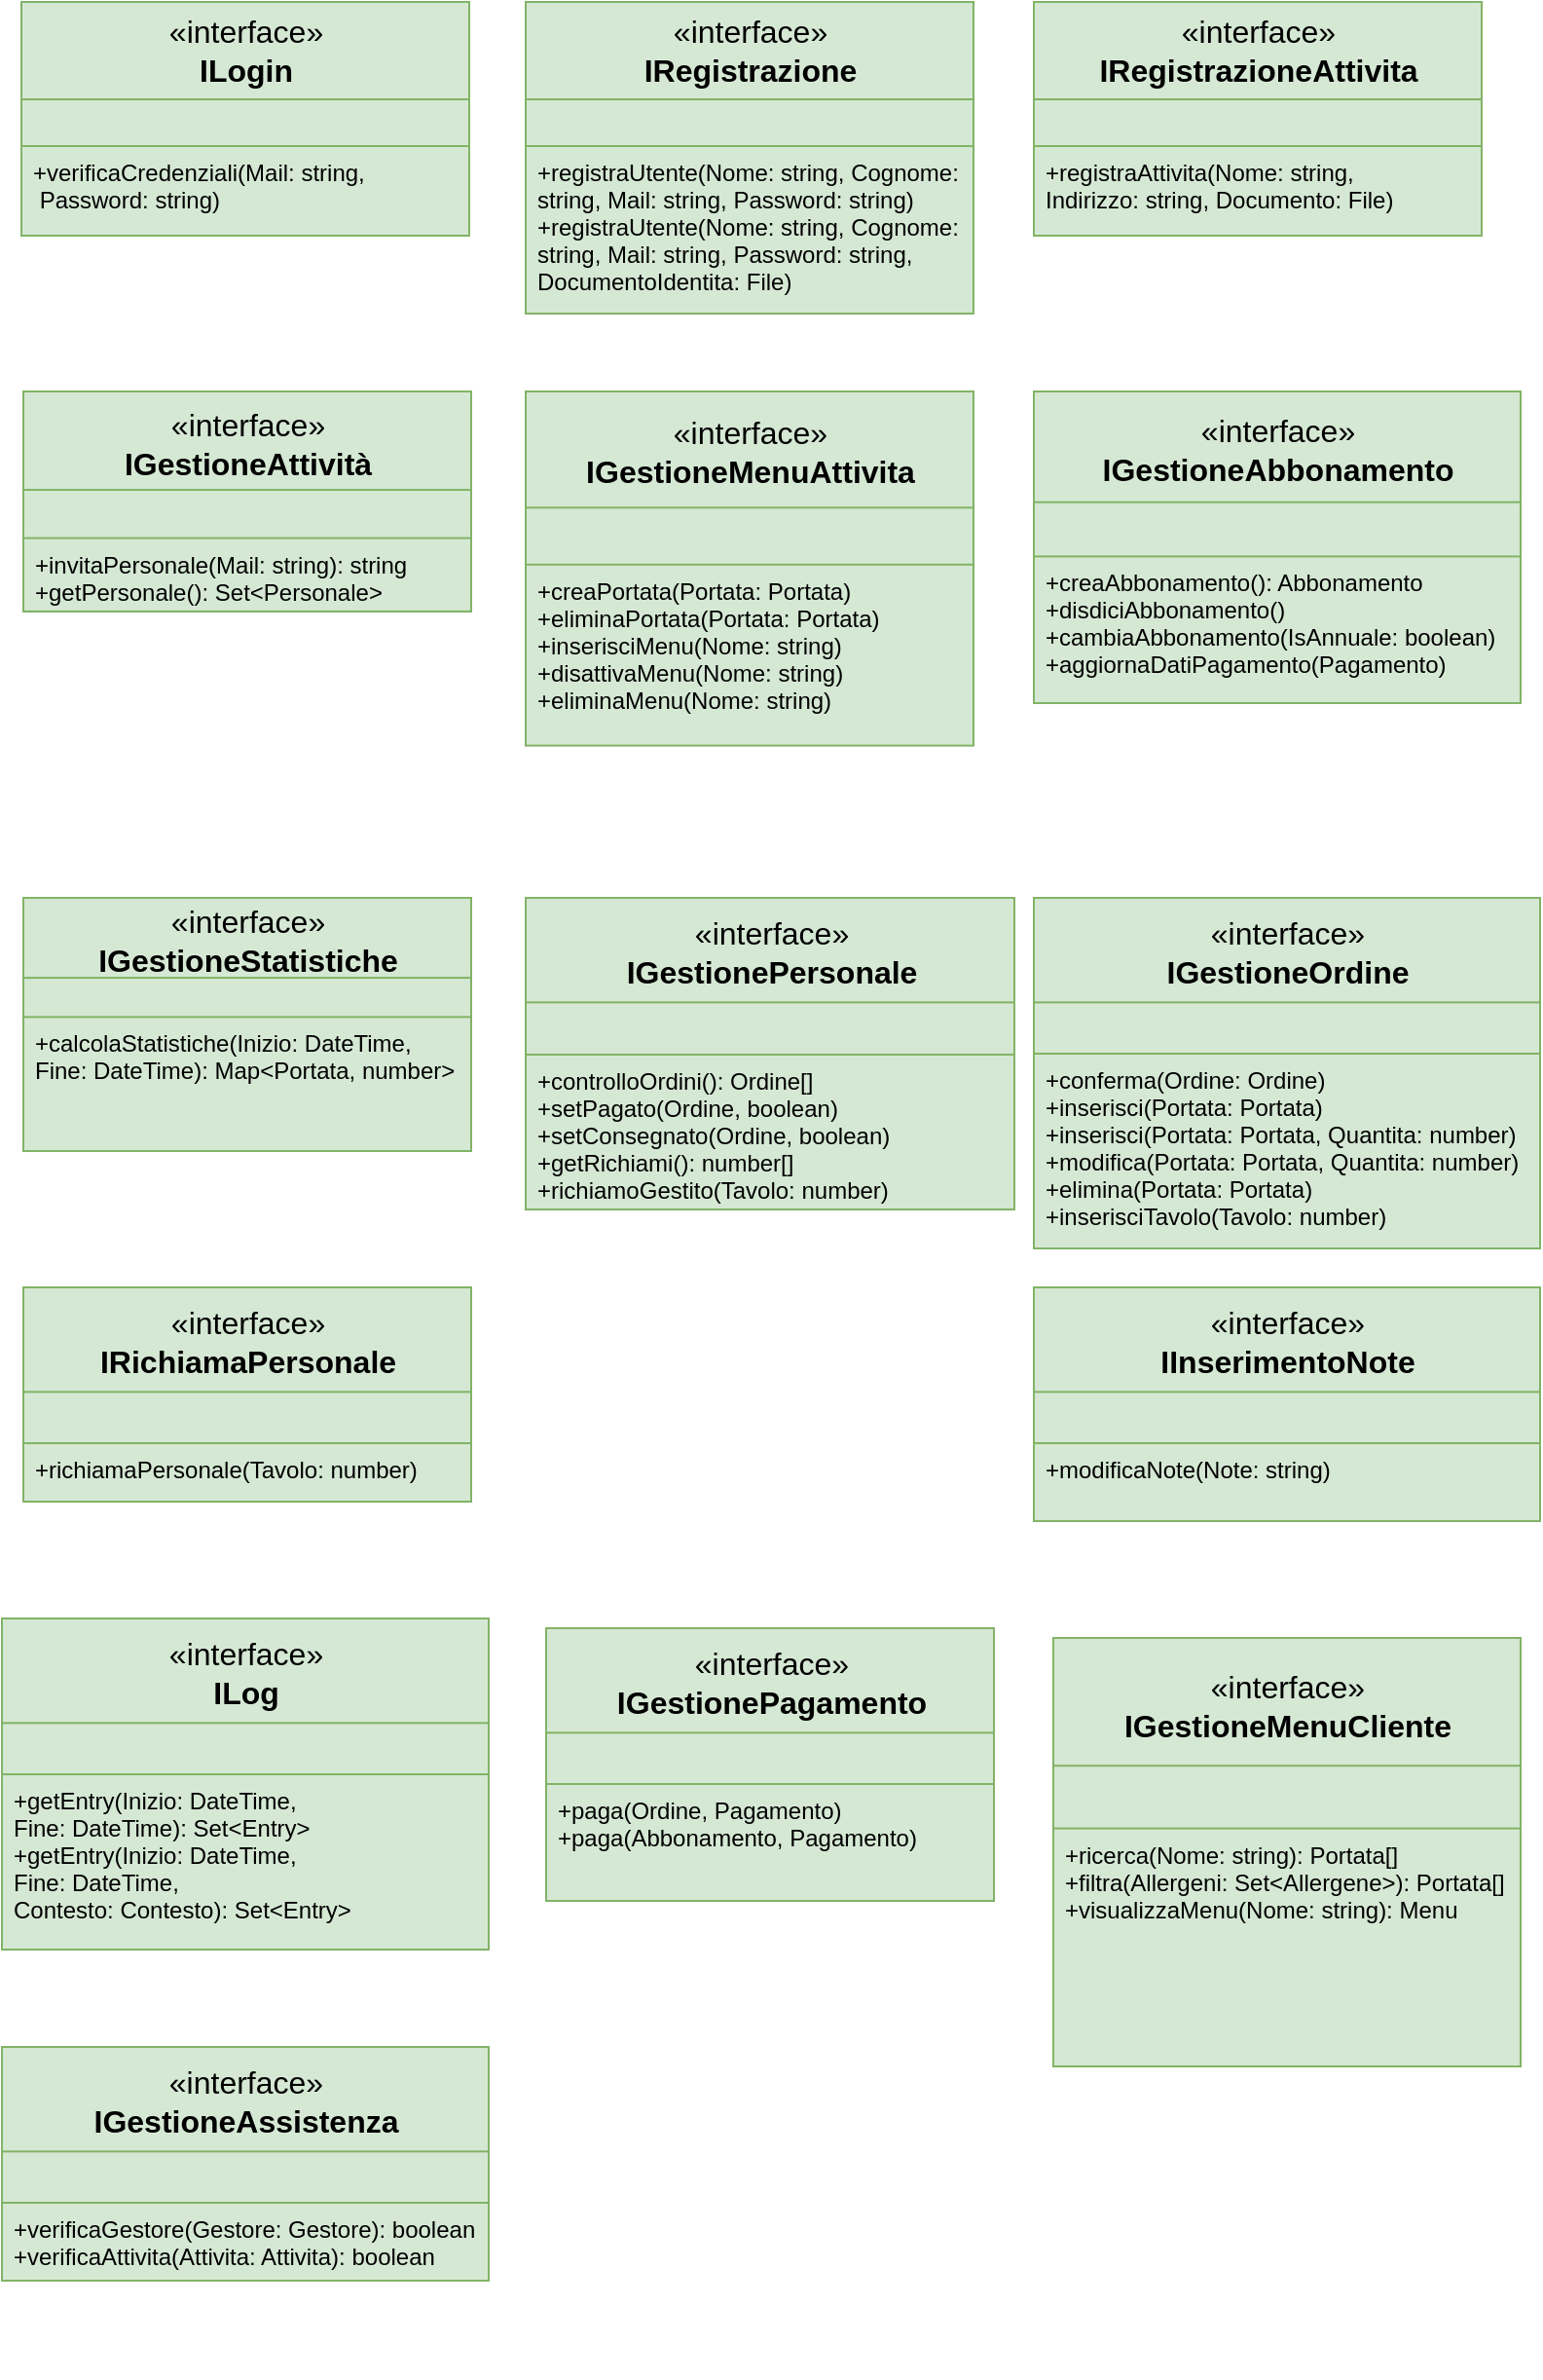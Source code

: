 <mxfile version="20.3.0" type="device"><diagram id="nRNHMZUJukYWAje-lTib" name="Pagina-1"><mxGraphModel dx="782" dy="539" grid="1" gridSize="10" guides="1" tooltips="1" connect="1" arrows="1" fold="1" page="1" pageScale="1" pageWidth="827" pageHeight="1169" math="0" shadow="0"><root><mxCell id="0"/><mxCell id="1" parent="0"/><mxCell id="YuwgZDuAJSm9MHomrn9s-17" value="" style="group" parent="1" vertex="1" connectable="0"><mxGeometry x="40" y="80" width="230" height="120" as="geometry"/></mxCell><mxCell id="YuwgZDuAJSm9MHomrn9s-5" value="«interface»&lt;br&gt;&lt;b&gt;ILogin&lt;/b&gt;" style="html=1;fontSize=16;fillColor=#d5e8d4;strokeColor=#82b366;" parent="YuwgZDuAJSm9MHomrn9s-17" vertex="1"><mxGeometry width="230.0" height="50" as="geometry"/></mxCell><mxCell id="YuwgZDuAJSm9MHomrn9s-14" value="" style="html=1;fontSize=16;fillColor=#d5e8d4;strokeColor=#82b366;" parent="YuwgZDuAJSm9MHomrn9s-17" vertex="1"><mxGeometry y="50" width="230.0" height="70" as="geometry"/></mxCell><mxCell id="YuwgZDuAJSm9MHomrn9s-15" value="" style="line;strokeWidth=1;fillColor=#d5e8d4;align=left;verticalAlign=middle;spacingTop=-1;spacingLeft=3;spacingRight=3;rotatable=0;labelPosition=right;points=[];portConstraint=eastwest;strokeColor=#82b366;fontSize=16;" parent="YuwgZDuAJSm9MHomrn9s-17" vertex="1"><mxGeometry y="71" width="230.0" height="8" as="geometry"/></mxCell><mxCell id="YuwgZDuAJSm9MHomrn9s-8" value="+verificaCredenziali(Mail: string,&#10; Password: string)" style="text;strokeColor=#82b366;fillColor=#d5e8d4;align=left;verticalAlign=top;spacingLeft=4;spacingRight=4;overflow=hidden;rotatable=0;points=[[0,0.5],[1,0.5]];portConstraint=eastwest;fontSize=12;" parent="YuwgZDuAJSm9MHomrn9s-17" vertex="1"><mxGeometry y="74" width="230.0" height="46" as="geometry"/></mxCell><mxCell id="YuwgZDuAJSm9MHomrn9s-18" value="" style="group" parent="1" vertex="1" connectable="0"><mxGeometry x="299" y="80" width="230" height="180" as="geometry"/></mxCell><mxCell id="YuwgZDuAJSm9MHomrn9s-19" value="«interface»&lt;br&gt;&lt;b&gt;IRegistrazione&lt;/b&gt;&lt;span style=&quot;color: rgba(0, 0, 0, 0); font-family: monospace; font-size: 0px; text-align: start;&quot;&gt;%3CmxGraphModel%3E%3Croot%3E%3CmxCell%20id%3D%220%22%2F%3E%3CmxCell%20id%3D%221%22%20parent%3D%220%22%2F%3E%3CmxCell%20id%3D%222%22%20value%3D%22%22%20style%3D%22group%22%20vertex%3D%221%22%20connectable%3D%220%22%20parent%3D%221%22%3E%3CmxGeometry%20x%3D%22160%22%20y%3D%22120%22%20width%3D%22230%22%20height%3D%22120%22%20as%3D%22geometry%22%2F%3E%3C%2FmxCell%3E%3CmxCell%20id%3D%223%22%20value%3D%22%C2%ABinterface%C2%BB%26lt%3Bbr%26gt%3B%26lt%3Bb%26gt%3BILogin%26lt%3B%2Fb%26gt%3B%22%20style%3D%22html%3D1%3BfontSize%3D16%3BfillColor%3D%23d5e8d4%3BstrokeColor%3D%2382b366%3B%22%20vertex%3D%221%22%20parent%3D%222%22%3E%3CmxGeometry%20width%3D%22230%22%20height%3D%2250%22%20as%3D%22geometry%22%2F%3E%3C%2FmxCell%3E%3CmxCell%20id%3D%224%22%20value%3D%22%22%20style%3D%22html%3D1%3BfontSize%3D16%3BfillColor%3D%23d5e8d4%3BstrokeColor%3D%2382b366%3B%22%20vertex%3D%221%22%20parent%3D%222%22%3E%3CmxGeometry%20y%3D%2250%22%20width%3D%22230%22%20height%3D%2270%22%20as%3D%22geometry%22%2F%3E%3C%2FmxCell%3E%3CmxCell%20id%3D%225%22%20value%3D%22%22%20style%3D%22line%3BstrokeWidth%3D1%3BfillColor%3D%23d5e8d4%3Balign%3Dleft%3BverticalAlign%3Dmiddle%3BspacingTop%3D-1%3BspacingLeft%3D3%3BspacingRight%3D3%3Brotatable%3D0%3BlabelPosition%3Dright%3Bpoints%3D%5B%5D%3BportConstraint%3Deastwest%3BstrokeColor%3D%2382b366%3BfontSize%3D16%3B%22%20vertex%3D%221%22%20parent%3D%222%22%3E%3CmxGeometry%20y%3D%2271%22%20width%3D%22230%22%20height%3D%228%22%20as%3D%22geometry%22%2F%3E%3C%2FmxCell%3E%3CmxCell%20id%3D%226%22%20value%3D%22%2BverificaCredenziali(Username%3A%20String%2C%26%2310%3B%C2%A0Password%3A%20String)%22%20style%3D%22text%3BstrokeColor%3D%2382b366%3BfillColor%3D%23d5e8d4%3Balign%3Dleft%3BverticalAlign%3Dtop%3BspacingLeft%3D4%3BspacingRight%3D4%3Boverflow%3Dhidden%3Brotatable%3D0%3Bpoints%3D%5B%5B0%2C0.5%5D%2C%5B1%2C0.5%5D%5D%3BportConstraint%3Deastwest%3BfontSize%3D12%3B%22%20vertex%3D%221%22%20parent%3D%222%22%3E%3CmxGeometry%20y%3D%2274%22%20width%3D%22230%22%20height%3D%2246%22%20as%3D%22geometry%22%2F%3E%3C%2FmxCell%3E%3C%2Froot%3E%3C%2FmxGraphModel%3E&lt;/span&gt;" style="html=1;fontSize=16;fillColor=#d5e8d4;strokeColor=#82b366;" parent="YuwgZDuAJSm9MHomrn9s-18" vertex="1"><mxGeometry width="230" height="50" as="geometry"/></mxCell><mxCell id="YuwgZDuAJSm9MHomrn9s-20" value="" style="html=1;fontSize=16;fillColor=#d5e8d4;strokeColor=#82b366;" parent="YuwgZDuAJSm9MHomrn9s-18" vertex="1"><mxGeometry y="50" width="230" height="70" as="geometry"/></mxCell><mxCell id="YuwgZDuAJSm9MHomrn9s-21" value="" style="line;strokeWidth=1;fillColor=#d5e8d4;align=left;verticalAlign=middle;spacingTop=-1;spacingLeft=3;spacingRight=3;rotatable=0;labelPosition=right;points=[];portConstraint=eastwest;strokeColor=#82b366;fontSize=16;" parent="YuwgZDuAJSm9MHomrn9s-18" vertex="1"><mxGeometry y="71" width="230" height="8" as="geometry"/></mxCell><mxCell id="YuwgZDuAJSm9MHomrn9s-22" value="+registraUtente(Nome: string, Cognome: &#10;string, Mail: string, Password: string)&#10;+registraUtente(Nome: string, Cognome: &#10;string, Mail: string, Password: string,&#10;DocumentoIdentita: File)&#10;&#10;&#10;" style="text;strokeColor=#82b366;fillColor=#d5e8d4;align=left;verticalAlign=top;spacingLeft=4;spacingRight=4;overflow=hidden;rotatable=0;points=[[0,0.5],[1,0.5]];portConstraint=eastwest;fontSize=12;" parent="YuwgZDuAJSm9MHomrn9s-18" vertex="1"><mxGeometry y="74" width="230" height="86" as="geometry"/></mxCell><mxCell id="YuwgZDuAJSm9MHomrn9s-23" value="" style="group" parent="1" vertex="1" connectable="0"><mxGeometry x="30" y="910" width="250" height="180" as="geometry"/></mxCell><mxCell id="YuwgZDuAJSm9MHomrn9s-24" value="«interface»&lt;br&gt;&lt;b&gt;ILog&lt;/b&gt;" style="html=1;fontSize=16;fillColor=#d5e8d4;strokeColor=#82b366;" parent="YuwgZDuAJSm9MHomrn9s-23" vertex="1"><mxGeometry width="250" height="56.667" as="geometry"/></mxCell><mxCell id="YuwgZDuAJSm9MHomrn9s-25" value="" style="html=1;fontSize=16;fillColor=#d5e8d4;strokeColor=#82b366;" parent="YuwgZDuAJSm9MHomrn9s-23" vertex="1"><mxGeometry y="53.684" width="250" height="82.316" as="geometry"/></mxCell><mxCell id="YuwgZDuAJSm9MHomrn9s-26" value="" style="line;strokeWidth=1;fillColor=#d5e8d4;align=left;verticalAlign=middle;spacingTop=-1;spacingLeft=3;spacingRight=3;rotatable=0;labelPosition=right;points=[];portConstraint=eastwest;strokeColor=#82b366;fontSize=16;" parent="YuwgZDuAJSm9MHomrn9s-23" vertex="1"><mxGeometry y="80.467" width="250" height="9.067" as="geometry"/></mxCell><mxCell id="YuwgZDuAJSm9MHomrn9s-27" value="+getEntry(Inizio: DateTime,&#10;Fine: DateTime): Set&lt;Entry&gt;&#10;+getEntry(Inizio: DateTime,&#10;Fine: DateTime,&#10;Contesto: Contesto): Set&lt;Entry&gt;" style="text;strokeColor=#82b366;fillColor=#d5e8d4;align=left;verticalAlign=top;spacingLeft=4;spacingRight=4;overflow=hidden;rotatable=0;points=[[0,0.5],[1,0.5]];portConstraint=eastwest;fontSize=12;" parent="YuwgZDuAJSm9MHomrn9s-23" vertex="1"><mxGeometry y="80" width="250" height="90" as="geometry"/></mxCell><mxCell id="YuwgZDuAJSm9MHomrn9s-29" value="" style="group" parent="1" vertex="1" connectable="0"><mxGeometry x="41" y="280" width="230" height="160" as="geometry"/></mxCell><mxCell id="YuwgZDuAJSm9MHomrn9s-30" value="«interface»&lt;br&gt;&lt;b&gt;IGestioneAttività&lt;/b&gt;" style="html=1;fontSize=16;fillColor=#d5e8d4;strokeColor=#82b366;" parent="YuwgZDuAJSm9MHomrn9s-29" vertex="1"><mxGeometry width="230" height="53.333" as="geometry"/></mxCell><mxCell id="YuwgZDuAJSm9MHomrn9s-31" value="" style="html=1;fontSize=16;fillColor=#d5e8d4;strokeColor=#82b366;" parent="YuwgZDuAJSm9MHomrn9s-29" vertex="1"><mxGeometry y="50.522" width="230" height="62.419" as="geometry"/></mxCell><mxCell id="YuwgZDuAJSm9MHomrn9s-32" value="" style="line;strokeWidth=1;fillColor=#d5e8d4;align=left;verticalAlign=middle;spacingTop=-1;spacingLeft=3;spacingRight=3;rotatable=0;labelPosition=right;points=[];portConstraint=eastwest;strokeColor=#82b366;fontSize=16;" parent="YuwgZDuAJSm9MHomrn9s-29" vertex="1"><mxGeometry y="75.733" width="230" height="8.533" as="geometry"/></mxCell><mxCell id="YuwgZDuAJSm9MHomrn9s-33" value="+invitaPersonale(Mail: string): string&#10;+getPersonale(): Set&lt;Personale&gt;" style="text;strokeColor=#82b366;fillColor=#d5e8d4;align=left;verticalAlign=top;spacingLeft=4;spacingRight=4;overflow=hidden;rotatable=0;points=[[0,0.5],[1,0.5]];portConstraint=eastwest;fontSize=12;" parent="YuwgZDuAJSm9MHomrn9s-29" vertex="1"><mxGeometry y="75.294" width="230" height="37.647" as="geometry"/></mxCell><mxCell id="YuwgZDuAJSm9MHomrn9s-34" value="" style="group" parent="1" vertex="1" connectable="0"><mxGeometry x="299" y="540" width="251" height="220" as="geometry"/></mxCell><mxCell id="YuwgZDuAJSm9MHomrn9s-35" value="«interface»&lt;br&gt;&lt;b&gt;IGestionePersonale&lt;/b&gt;" style="html=1;fontSize=16;fillColor=#d5e8d4;strokeColor=#82b366;" parent="YuwgZDuAJSm9MHomrn9s-34" vertex="1"><mxGeometry width="251.0" height="56.667" as="geometry"/></mxCell><mxCell id="YuwgZDuAJSm9MHomrn9s-36" value="" style="html=1;fontSize=16;fillColor=#d5e8d4;strokeColor=#82b366;" parent="YuwgZDuAJSm9MHomrn9s-34" vertex="1"><mxGeometry y="53.68" width="251" height="56.32" as="geometry"/></mxCell><mxCell id="YuwgZDuAJSm9MHomrn9s-37" value="" style="line;strokeWidth=1;fillColor=#d5e8d4;align=left;verticalAlign=middle;spacingTop=-1;spacingLeft=3;spacingRight=3;rotatable=0;labelPosition=right;points=[];portConstraint=eastwest;strokeColor=#82b366;fontSize=16;" parent="YuwgZDuAJSm9MHomrn9s-34" vertex="1"><mxGeometry y="80.467" width="251.0" height="9.067" as="geometry"/></mxCell><mxCell id="YuwgZDuAJSm9MHomrn9s-38" value="+controlloOrdini(): Ordine[]&#10;+setPagato(Ordine, boolean)&#10;+setConsegnato(Ordine, boolean)&#10;+getRichiami(): number[]&#10;+richiamoGestito(Tavolo: number)" style="text;strokeColor=#82b366;fillColor=#d5e8d4;align=left;verticalAlign=top;spacingLeft=4;spacingRight=4;overflow=hidden;rotatable=0;points=[[0,0.5],[1,0.5]];portConstraint=eastwest;fontSize=12;" parent="YuwgZDuAJSm9MHomrn9s-34" vertex="1"><mxGeometry y="80.47" width="251" height="79.53" as="geometry"/></mxCell><mxCell id="YuwgZDuAJSm9MHomrn9s-39" value="" style="group" parent="1" vertex="1" connectable="0"><mxGeometry x="560" y="80" width="230" height="180" as="geometry"/></mxCell><mxCell id="YuwgZDuAJSm9MHomrn9s-40" value="«interface»&lt;br&gt;&lt;b&gt;IRegistrazioneAttivita&lt;/b&gt;&lt;span style=&quot;color: rgba(0, 0, 0, 0); font-family: monospace; font-size: 0px; text-align: start;&quot;&gt;%3CmxGraphModel%3E%3Croot%3E%3CmxCell%20id%3D%220%22%2F%3E%3CmxCell%20id%3D%221%22%20parent%3D%220%22%2F%3E%3CmxCell%20id%3D%222%22%20value%3D%22%22%20style%3D%22group%22%20vertex%3D%221%22%20connectable%3D%220%22%20parent%3D%221%22%3E%3CmxGeometry%20x%3D%22160%22%20y%3D%22120%22%20width%3D%22230%22%20height%3D%22120%22%20as%3D%22geometry%22%2F%3E%3C%2FmxCell%3E%3CmxCell%20id%3D%223%22%20value%3D%22%C2%ABinterface%C2%BB%26lt%3Bbr%26gt%3B%26lt%3Bb%26gt%3BILogin%26lt%3B%2Fb%26gt%3B%22%20style%3D%22html%3D1%3BfontSize%3D16%3BfillColor%3D%23d5e8d4%3BstrokeColor%3D%2382b366%3B%22%20vertex%3D%221%22%20parent%3D%222%22%3E%3CmxGeometry%20width%3D%22230%22%20height%3D%2250%22%20as%3D%22geometry%22%2F%3E%3C%2FmxCell%3E%3CmxCell%20id%3D%224%22%20value%3D%22%22%20style%3D%22html%3D1%3BfontSize%3D16%3BfillColor%3D%23d5e8d4%3BstrokeColor%3D%2382b366%3B%22%20vertex%3D%221%22%20parent%3D%222%22%3E%3CmxGeometry%20y%3D%2250%22%20width%3D%22230%22%20height%3D%2270%22%20as%3D%22geometry%22%2F%3E%3C%2FmxCell%3E%3CmxCell%20id%3D%225%22%20value%3D%22%22%20style%3D%22line%3BstrokeWidth%3D1%3BfillColor%3D%23d5e8d4%3Balign%3Dleft%3BverticalAlign%3Dmiddle%3BspacingTop%3D-1%3BspacingLeft%3D3%3BspacingRight%3D3%3Brotatable%3D0%3BlabelPosition%3Dright%3Bpoints%3D%5B%5D%3BportConstraint%3Deastwest%3BstrokeColor%3D%2382b366%3BfontSize%3D16%3B%22%20vertex%3D%221%22%20parent%3D%222%22%3E%3CmxGeometry%20y%3D%2271%22%20width%3D%22230%22%20height%3D%228%22%20as%3D%22geometry%22%2F%3E%3C%2FmxCell%3E%3CmxCell%20id%3D%226%22%20value%3D%22%2BverificaCredenziali(Username%3A%20String%2C%26%2310%3B%C2%A0Password%3A%20String)%22%20style%3D%22text%3BstrokeColor%3D%2382b366%3BfillColor%3D%23d5e8d4%3Balign%3Dleft%3BverticalAlign%3Dtop%3BspacingLeft%3D4%3BspacingRight%3D4%3Boverflow%3Dhidden%3Brotatable%3D0%3Bpoints%3D%5B%5B0%2C0.5%5D%2C%5B1%2C0.5%5D%5D%3BportConstraint%3Deastwest%3BfontSize%3D12%3B%22%20vertex%3D%221%22%20parent%3D%222%22%3E%3CmxGeometry%20y%3D%2274%22%20width%3D%22230%22%20height%3D%2246%22%20as%3D%22geometry%22%2F%3E%3C%2FmxCell%3E%3C%2Froot%3E%3C%2FmxGraphModel%3a&lt;/span&gt;" style="html=1;fontSize=16;fillColor=#d5e8d4;strokeColor=#82b366;" parent="YuwgZDuAJSm9MHomrn9s-39" vertex="1"><mxGeometry width="230" height="50" as="geometry"/></mxCell><mxCell id="YuwgZDuAJSm9MHomrn9s-41" value="" style="html=1;fontSize=16;fillColor=#d5e8d4;strokeColor=#82b366;" parent="YuwgZDuAJSm9MHomrn9s-39" vertex="1"><mxGeometry y="50" width="230" height="70" as="geometry"/></mxCell><mxCell id="YuwgZDuAJSm9MHomrn9s-42" value="" style="line;strokeWidth=1;fillColor=#d5e8d4;align=left;verticalAlign=middle;spacingTop=-1;spacingLeft=3;spacingRight=3;rotatable=0;labelPosition=right;points=[];portConstraint=eastwest;strokeColor=#82b366;fontSize=16;" parent="YuwgZDuAJSm9MHomrn9s-39" vertex="1"><mxGeometry y="71" width="230" height="8" as="geometry"/></mxCell><mxCell id="YuwgZDuAJSm9MHomrn9s-43" value="+registraAttivita(Nome: string, &#10;Indirizzo: string, Documento: File)&#10;" style="text;strokeColor=#82b366;fillColor=#d5e8d4;align=left;verticalAlign=top;spacingLeft=4;spacingRight=4;overflow=hidden;rotatable=0;points=[[0,0.5],[1,0.5]];portConstraint=eastwest;fontSize=12;" parent="YuwgZDuAJSm9MHomrn9s-39" vertex="1"><mxGeometry y="74" width="230" height="46" as="geometry"/></mxCell><mxCell id="YuwgZDuAJSm9MHomrn9s-44" value="" style="group" parent="1" vertex="1" connectable="0"><mxGeometry x="560" y="540" width="260" height="180" as="geometry"/></mxCell><mxCell id="YuwgZDuAJSm9MHomrn9s-45" value="«interface»&lt;br&gt;&lt;b&gt;IGestioneOrdine&lt;/b&gt;" style="html=1;fontSize=16;fillColor=#d5e8d4;strokeColor=#82b366;" parent="YuwgZDuAJSm9MHomrn9s-44" vertex="1"><mxGeometry width="260" height="56.667" as="geometry"/></mxCell><mxCell id="YuwgZDuAJSm9MHomrn9s-46" value="" style="html=1;fontSize=16;fillColor=#d5e8d4;strokeColor=#82b366;" parent="YuwgZDuAJSm9MHomrn9s-44" vertex="1"><mxGeometry y="53.684" width="260" height="82.316" as="geometry"/></mxCell><mxCell id="YuwgZDuAJSm9MHomrn9s-47" value="" style="line;strokeWidth=1;fillColor=#d5e8d4;align=left;verticalAlign=middle;spacingTop=-1;spacingLeft=3;spacingRight=3;rotatable=0;labelPosition=right;points=[];portConstraint=eastwest;strokeColor=#82b366;fontSize=16;" parent="YuwgZDuAJSm9MHomrn9s-44" vertex="1"><mxGeometry y="80.467" width="260" height="9.067" as="geometry"/></mxCell><mxCell id="YuwgZDuAJSm9MHomrn9s-48" value="+conferma(Ordine: Ordine)&#10;+inserisci(Portata: Portata)&#10;+inserisci(Portata: Portata, Quantita: number)&#10;+modifica(Portata: Portata, Quantita: number)&#10;+elimina(Portata: Portata)&#10;+inserisciTavolo(Tavolo: number)" style="text;strokeColor=#82b366;fillColor=#d5e8d4;align=left;verticalAlign=top;spacingLeft=4;spacingRight=4;overflow=hidden;rotatable=0;points=[[0,0.5],[1,0.5]];portConstraint=eastwest;fontSize=12;" parent="YuwgZDuAJSm9MHomrn9s-44" vertex="1"><mxGeometry y="80" width="260" height="100" as="geometry"/></mxCell><mxCell id="YuwgZDuAJSm9MHomrn9s-49" value="" style="group" parent="1" vertex="1" connectable="0"><mxGeometry x="30" y="1130" width="250" height="170" as="geometry"/></mxCell><mxCell id="YuwgZDuAJSm9MHomrn9s-50" value="«interface»&lt;br&gt;&lt;b&gt;IGestioneAssistenza&lt;/b&gt;" style="html=1;fontSize=16;fillColor=#d5e8d4;strokeColor=#82b366;" parent="YuwgZDuAJSm9MHomrn9s-49" vertex="1"><mxGeometry width="250" height="56.667" as="geometry"/></mxCell><mxCell id="YuwgZDuAJSm9MHomrn9s-51" value="" style="html=1;fontSize=16;fillColor=#d5e8d4;strokeColor=#82b366;" parent="YuwgZDuAJSm9MHomrn9s-49" vertex="1"><mxGeometry y="53.68" width="250" height="66.32" as="geometry"/></mxCell><mxCell id="YuwgZDuAJSm9MHomrn9s-52" value="" style="line;strokeWidth=1;fillColor=#d5e8d4;align=left;verticalAlign=middle;spacingTop=-1;spacingLeft=3;spacingRight=3;rotatable=0;labelPosition=right;points=[];portConstraint=eastwest;strokeColor=#82b366;fontSize=16;" parent="YuwgZDuAJSm9MHomrn9s-49" vertex="1"><mxGeometry y="80.467" width="250" height="9.067" as="geometry"/></mxCell><mxCell id="YuwgZDuAJSm9MHomrn9s-53" value="+verificaGestore(Gestore: Gestore): boolean&#10;+verificaAttivita(Attivita: Attivita): boolean" style="text;strokeColor=#82b366;fillColor=#d5e8d4;align=left;verticalAlign=top;spacingLeft=4;spacingRight=4;overflow=hidden;rotatable=0;points=[[0,0.5],[1,0.5]];portConstraint=eastwest;fontSize=12;" parent="YuwgZDuAJSm9MHomrn9s-49" vertex="1"><mxGeometry y="80" width="250" height="40" as="geometry"/></mxCell><mxCell id="YuwgZDuAJSm9MHomrn9s-54" value="" style="group" parent="1" vertex="1" connectable="0"><mxGeometry x="41" y="740" width="230" height="170" as="geometry"/></mxCell><mxCell id="YuwgZDuAJSm9MHomrn9s-55" value="«interface»&lt;br&gt;&lt;b&gt;IRichiamaPersonale&lt;/b&gt;" style="html=1;fontSize=16;fillColor=#d5e8d4;strokeColor=#82b366;" parent="YuwgZDuAJSm9MHomrn9s-54" vertex="1"><mxGeometry width="230" height="56.667" as="geometry"/></mxCell><mxCell id="YuwgZDuAJSm9MHomrn9s-56" value="" style="html=1;fontSize=16;fillColor=#d5e8d4;strokeColor=#82b366;" parent="YuwgZDuAJSm9MHomrn9s-54" vertex="1"><mxGeometry y="53.68" width="230" height="56.32" as="geometry"/></mxCell><mxCell id="YuwgZDuAJSm9MHomrn9s-57" value="" style="line;strokeWidth=1;fillColor=#d5e8d4;align=left;verticalAlign=middle;spacingTop=-1;spacingLeft=3;spacingRight=3;rotatable=0;labelPosition=right;points=[];portConstraint=eastwest;strokeColor=#82b366;fontSize=16;" parent="YuwgZDuAJSm9MHomrn9s-54" vertex="1"><mxGeometry y="80.467" width="230" height="9.067" as="geometry"/></mxCell><mxCell id="YuwgZDuAJSm9MHomrn9s-58" value="+richiamaPersonale(Tavolo: number)" style="text;strokeColor=#82b366;fillColor=#d5e8d4;align=left;verticalAlign=top;spacingLeft=4;spacingRight=4;overflow=hidden;rotatable=0;points=[[0,0.5],[1,0.5]];portConstraint=eastwest;fontSize=12;" parent="YuwgZDuAJSm9MHomrn9s-54" vertex="1"><mxGeometry y="80" width="230" height="30" as="geometry"/></mxCell><mxCell id="YuwgZDuAJSm9MHomrn9s-59" value="" style="group" parent="1" vertex="1" connectable="0"><mxGeometry x="560" y="280" width="250" height="180" as="geometry"/></mxCell><mxCell id="YuwgZDuAJSm9MHomrn9s-60" value="«interface»&lt;br&gt;&lt;b&gt;IGestioneAbbonamento&lt;/b&gt;" style="html=1;fontSize=16;fillColor=#d5e8d4;strokeColor=#82b366;" parent="YuwgZDuAJSm9MHomrn9s-59" vertex="1"><mxGeometry width="250.0" height="60" as="geometry"/></mxCell><mxCell id="YuwgZDuAJSm9MHomrn9s-61" value="" style="html=1;fontSize=16;fillColor=#d5e8d4;strokeColor=#82b366;" parent="YuwgZDuAJSm9MHomrn9s-59" vertex="1"><mxGeometry y="56.842" width="250.0" height="87.158" as="geometry"/></mxCell><mxCell id="YuwgZDuAJSm9MHomrn9s-62" value="" style="line;strokeWidth=1;fillColor=#d5e8d4;align=left;verticalAlign=middle;spacingTop=-1;spacingLeft=3;spacingRight=3;rotatable=0;labelPosition=right;points=[];portConstraint=eastwest;strokeColor=#82b366;fontSize=16;" parent="YuwgZDuAJSm9MHomrn9s-59" vertex="1"><mxGeometry y="85.2" width="250.0" height="9.6" as="geometry"/></mxCell><mxCell id="YuwgZDuAJSm9MHomrn9s-63" value="+creaAbbonamento(): Abbonamento&#10;+disdiciAbbonamento()&#10;+cambiaAbbonamento(IsAnnuale: boolean)&#10;+aggiornaDatiPagamento(Pagamento)" style="text;strokeColor=#82b366;fillColor=#d5e8d4;align=left;verticalAlign=top;spacingLeft=4;spacingRight=4;overflow=hidden;rotatable=0;points=[[0,0.5],[1,0.5]];portConstraint=eastwest;fontSize=12;" parent="YuwgZDuAJSm9MHomrn9s-59" vertex="1"><mxGeometry y="84.71" width="250" height="75.29" as="geometry"/></mxCell><mxCell id="YuwgZDuAJSm9MHomrn9s-64" value="" style="group" parent="1" vertex="1" connectable="0"><mxGeometry x="41" y="540" width="230" height="130" as="geometry"/></mxCell><mxCell id="YuwgZDuAJSm9MHomrn9s-65" value="«interface»&lt;br&gt;&lt;b&gt;IGestioneStatistiche&lt;/b&gt;" style="html=1;fontSize=16;fillColor=#d5e8d4;strokeColor=#82b366;" parent="YuwgZDuAJSm9MHomrn9s-64" vertex="1"><mxGeometry width="230" height="43.333" as="geometry"/></mxCell><mxCell id="YuwgZDuAJSm9MHomrn9s-66" value="" style="html=1;fontSize=16;fillColor=#d5e8d4;strokeColor=#82b366;" parent="YuwgZDuAJSm9MHomrn9s-64" vertex="1"><mxGeometry y="41.053" width="230" height="62.947" as="geometry"/></mxCell><mxCell id="YuwgZDuAJSm9MHomrn9s-67" value="" style="line;strokeWidth=1;fillColor=#d5e8d4;align=left;verticalAlign=middle;spacingTop=-1;spacingLeft=3;spacingRight=3;rotatable=0;labelPosition=right;points=[];portConstraint=eastwest;strokeColor=#82b366;fontSize=16;" parent="YuwgZDuAJSm9MHomrn9s-64" vertex="1"><mxGeometry y="61.533" width="230" height="6.933" as="geometry"/></mxCell><mxCell id="YuwgZDuAJSm9MHomrn9s-68" value="+calcolaStatistiche(Inizio: DateTime,&#10;Fine: DateTime): Map&lt;Portata, number&gt;" style="text;strokeColor=#82b366;fillColor=#d5e8d4;align=left;verticalAlign=top;spacingLeft=4;spacingRight=4;overflow=hidden;rotatable=0;points=[[0,0.5],[1,0.5]];portConstraint=eastwest;fontSize=12;" parent="YuwgZDuAJSm9MHomrn9s-64" vertex="1"><mxGeometry y="61.176" width="230" height="68.824" as="geometry"/></mxCell><mxCell id="YuwgZDuAJSm9MHomrn9s-75" value="" style="group" parent="1" vertex="1" connectable="0"><mxGeometry x="299" y="280" width="230" height="200" as="geometry"/></mxCell><mxCell id="YuwgZDuAJSm9MHomrn9s-76" value="«interface»&lt;br&gt;&lt;b&gt;IGestioneMenuAttivita&lt;/b&gt;" style="html=1;fontSize=16;fillColor=#d5e8d4;strokeColor=#82b366;" parent="YuwgZDuAJSm9MHomrn9s-75" vertex="1"><mxGeometry width="230" height="62.963" as="geometry"/></mxCell><mxCell id="YuwgZDuAJSm9MHomrn9s-77" value="" style="html=1;fontSize=16;fillColor=#d5e8d4;strokeColor=#82b366;" parent="YuwgZDuAJSm9MHomrn9s-75" vertex="1"><mxGeometry y="59.649" width="230" height="91.462" as="geometry"/></mxCell><mxCell id="YuwgZDuAJSm9MHomrn9s-78" value="" style="line;strokeWidth=1;fillColor=#d5e8d4;align=left;verticalAlign=middle;spacingTop=-1;spacingLeft=3;spacingRight=3;rotatable=0;labelPosition=right;points=[];portConstraint=eastwest;strokeColor=#82b366;fontSize=16;" parent="YuwgZDuAJSm9MHomrn9s-75" vertex="1"><mxGeometry y="89.407" width="230" height="10.074" as="geometry"/></mxCell><mxCell id="YuwgZDuAJSm9MHomrn9s-79" value="+creaPortata(Portata: Portata)&#10;+eliminaPortata(Portata: Portata)&#10;+inserisciMenu(Nome: string)&#10;+disattivaMenu(Nome: string)&#10;+eliminaMenu(Nome: string)" style="text;strokeColor=#82b366;fillColor=#d5e8d4;align=left;verticalAlign=top;spacingLeft=4;spacingRight=4;overflow=hidden;rotatable=0;points=[[0,0.5],[1,0.5]];portConstraint=eastwest;fontSize=12;" parent="YuwgZDuAJSm9MHomrn9s-75" vertex="1"><mxGeometry y="88.891" width="230" height="92.927" as="geometry"/></mxCell><mxCell id="YuwgZDuAJSm9MHomrn9s-81" value="" style="group" parent="1" vertex="1" connectable="0"><mxGeometry x="309.5" y="915" width="230" height="170" as="geometry"/></mxCell><mxCell id="YuwgZDuAJSm9MHomrn9s-82" value="«interface»&lt;br&gt;&lt;b&gt;IGestionePagamento&lt;/b&gt;" style="html=1;fontSize=16;fillColor=#d5e8d4;strokeColor=#82b366;" parent="YuwgZDuAJSm9MHomrn9s-81" vertex="1"><mxGeometry width="230" height="56.667" as="geometry"/></mxCell><mxCell id="YuwgZDuAJSm9MHomrn9s-83" value="" style="html=1;fontSize=16;fillColor=#d5e8d4;strokeColor=#82b366;" parent="YuwgZDuAJSm9MHomrn9s-81" vertex="1"><mxGeometry y="53.684" width="230" height="82.316" as="geometry"/></mxCell><mxCell id="YuwgZDuAJSm9MHomrn9s-84" value="" style="line;strokeWidth=1;fillColor=#d5e8d4;align=left;verticalAlign=middle;spacingTop=-1;spacingLeft=3;spacingRight=3;rotatable=0;labelPosition=right;points=[];portConstraint=eastwest;strokeColor=#82b366;fontSize=16;" parent="YuwgZDuAJSm9MHomrn9s-81" vertex="1"><mxGeometry y="80.467" width="230" height="9.067" as="geometry"/></mxCell><mxCell id="YuwgZDuAJSm9MHomrn9s-85" value="+paga(Ordine, Pagamento)&#10;+paga(Abbonamento, Pagamento)" style="text;strokeColor=#82b366;fillColor=#d5e8d4;align=left;verticalAlign=top;spacingLeft=4;spacingRight=4;overflow=hidden;rotatable=0;points=[[0,0.5],[1,0.5]];portConstraint=eastwest;fontSize=12;" parent="YuwgZDuAJSm9MHomrn9s-81" vertex="1"><mxGeometry y="80" width="230" height="60" as="geometry"/></mxCell><mxCell id="VIyZOT63-5fEM_QxEiy6-2" value="" style="group" parent="1" vertex="1" connectable="0"><mxGeometry x="570" y="920" width="240" height="220" as="geometry"/></mxCell><mxCell id="VIyZOT63-5fEM_QxEiy6-3" value="«interface»&lt;br&gt;&lt;b&gt;IGestioneMenuCliente&lt;/b&gt;" style="html=1;fontSize=16;fillColor=#d5e8d4;strokeColor=#82b366;" parent="VIyZOT63-5fEM_QxEiy6-2" vertex="1"><mxGeometry width="240" height="69.259" as="geometry"/></mxCell><mxCell id="VIyZOT63-5fEM_QxEiy6-4" value="" style="html=1;fontSize=16;fillColor=#d5e8d4;strokeColor=#82b366;" parent="VIyZOT63-5fEM_QxEiy6-2" vertex="1"><mxGeometry y="65.614" width="240" height="100.608" as="geometry"/></mxCell><mxCell id="VIyZOT63-5fEM_QxEiy6-5" value="" style="line;strokeWidth=1;fillColor=#d5e8d4;align=left;verticalAlign=middle;spacingTop=-1;spacingLeft=3;spacingRight=3;rotatable=0;labelPosition=right;points=[];portConstraint=eastwest;strokeColor=#82b366;fontSize=16;" parent="VIyZOT63-5fEM_QxEiy6-2" vertex="1"><mxGeometry y="98.348" width="240" height="11.081" as="geometry"/></mxCell><mxCell id="VIyZOT63-5fEM_QxEiy6-6" value="+ricerca(Nome: string): Portata[]&#10;+filtra(Allergeni: Set&lt;Allergene&gt;): Portata[]&#10;+visualizzaMenu(Nome: string): Menu" style="text;strokeColor=#82b366;fillColor=#d5e8d4;align=left;verticalAlign=top;spacingLeft=4;spacingRight=4;overflow=hidden;rotatable=0;points=[[0,0.5],[1,0.5]];portConstraint=eastwest;fontSize=12;" parent="VIyZOT63-5fEM_QxEiy6-2" vertex="1"><mxGeometry y="97.778" width="240" height="122.222" as="geometry"/></mxCell><mxCell id="IJK2vn3N4811Iy-pqwKt-1" value="" style="group" parent="1" vertex="1" connectable="0"><mxGeometry x="560" y="740" width="260" height="170" as="geometry"/></mxCell><mxCell id="IJK2vn3N4811Iy-pqwKt-2" value="«interface»&lt;br&gt;&lt;b&gt;IInserimentoNote&lt;/b&gt;" style="html=1;fontSize=16;fillColor=#d5e8d4;strokeColor=#82b366;" parent="IJK2vn3N4811Iy-pqwKt-1" vertex="1"><mxGeometry width="260" height="56.667" as="geometry"/></mxCell><mxCell id="IJK2vn3N4811Iy-pqwKt-3" value="" style="html=1;fontSize=16;fillColor=#d5e8d4;strokeColor=#82b366;" parent="IJK2vn3N4811Iy-pqwKt-1" vertex="1"><mxGeometry y="53.68" width="260" height="66.32" as="geometry"/></mxCell><mxCell id="IJK2vn3N4811Iy-pqwKt-4" value="" style="line;strokeWidth=1;fillColor=#d5e8d4;align=left;verticalAlign=middle;spacingTop=-1;spacingLeft=3;spacingRight=3;rotatable=0;labelPosition=right;points=[];portConstraint=eastwest;strokeColor=#82b366;fontSize=16;" parent="IJK2vn3N4811Iy-pqwKt-1" vertex="1"><mxGeometry y="80.467" width="260" height="9.067" as="geometry"/></mxCell><mxCell id="IJK2vn3N4811Iy-pqwKt-5" value="+modificaNote(Note: string)" style="text;strokeColor=#82b366;fillColor=#d5e8d4;align=left;verticalAlign=top;spacingLeft=4;spacingRight=4;overflow=hidden;rotatable=0;points=[[0,0.5],[1,0.5]];portConstraint=eastwest;fontSize=12;" parent="IJK2vn3N4811Iy-pqwKt-1" vertex="1"><mxGeometry y="80" width="260" height="40" as="geometry"/></mxCell></root></mxGraphModel></diagram></mxfile>